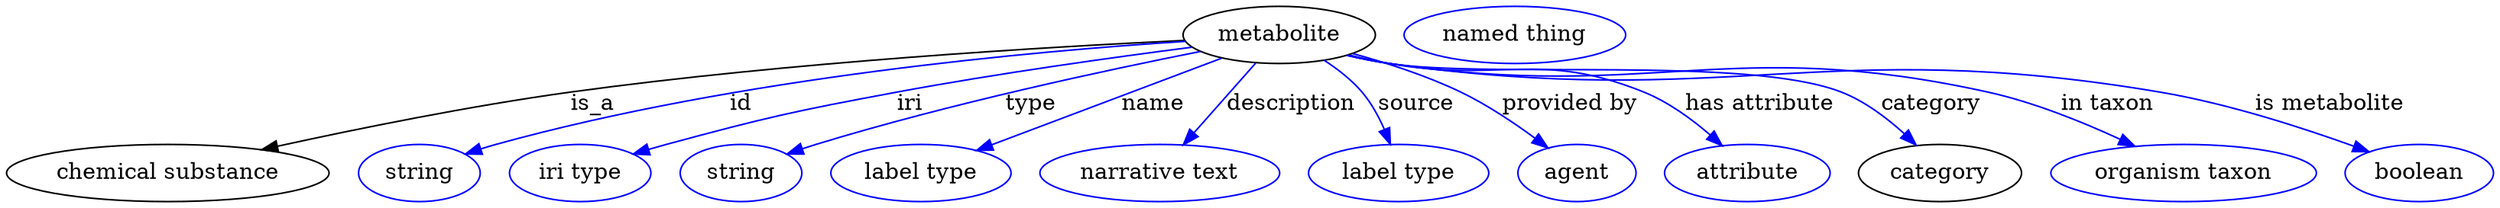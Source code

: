 digraph {
	graph [bb="0,0,1278.6,123"];
	node [label="\N"];
	metabolite	 [height=0.5,
		label=metabolite,
		pos="652.29,105",
		width=1.336];
	"chemical substance"	 [height=0.5,
		pos="79.293,18",
		width=2.2026];
	metabolite -> "chemical substance"	 [label=is_a,
		lp="297.29,61.5",
		pos="e,128.23,32.165 604.62,102.5 534.49,98.329 399.57,88.422 286.29,69 235.74,60.333 179.26,46.105 138.09,34.876"];
	id	 [color=blue,
		height=0.5,
		label=string,
		pos="207.29,18",
		width=0.84854];
	metabolite -> id	 [color=blue,
		label=id,
		lp="372.79,61.5",
		pos="e,231.1,29.63 604.97,101.74 528.16,95.393 372.35,78.112 247.29,36 245.04,35.241 242.74,34.4 240.44,33.507",
		style=solid];
	iri	 [color=blue,
		height=0.5,
		label="iri type",
		pos="292.29,18",
		width=1.011];
	metabolite -> iri	 [color=blue,
		label=iri,
		lp="454.79,61.5",
		pos="e,320.19,29.734 607.39,98.297 545.54,88.36 431.12,67.444 337.29,36 334.76,35.152 332.17,34.238 329.56,33.287",
		style=solid];
	type	 [color=blue,
		height=0.5,
		label=string,
		pos="377.29,18",
		width=0.84854];
	metabolite -> type	 [color=blue,
		label=type,
		lp="525.29,61.5",
		pos="e,401.21,29.329 611.76,95.121 564.42,83.124 484.09,61.321 417.29,36 415.07,35.157 412.79,34.252 410.51,33.313",
		style=solid];
	name	 [color=blue,
		height=0.5,
		label="label type",
		pos="471.29,18",
		width=1.2638];
	metabolite -> name	 [color=blue,
		label=name,
		lp="588.79,61.5",
		pos="e,500.33,31.955 622.4,90.634 591.47,75.767 543.06,52.498 509.4,36.318",
		style=solid];
	description	 [color=blue,
		height=0.5,
		label="narrative text",
		pos="592.29,18",
		width=1.6068];
	metabolite -> description	 [color=blue,
		label=description,
		lp="656.79,61.5",
		pos="e,604.62,35.878 640.15,87.394 631.59,74.977 619.97,58.133 610.33,44.15",
		style=solid];
	source	 [color=blue,
		height=0.5,
		label="label type",
		pos="713.29,18",
		width=1.2638];
	metabolite -> source	 [color=blue,
		label=source,
		lp="718.29,61.5",
		pos="e,707.64,35.946 673.36,88.488 679.7,82.799 686.29,76.068 691.29,69 696.37,61.839 700.61,53.325 703.98,45.325",
		style=solid];
	"provided by"	 [color=blue,
		height=0.5,
		label=agent,
		pos="806.29,18",
		width=0.83048];
	metabolite -> "provided by"	 [color=blue,
		label="provided by",
		lp="795.29,61.5",
		pos="e,789.55,32.991 688.01,92.898 704.42,86.711 723.85,78.483 740.29,69 754.87,60.595 769.81,49.314 781.78,39.499",
		style=solid];
	"has attribute"	 [color=blue,
		height=0.5,
		label=attribute,
		pos="894.29,18",
		width=1.1193];
	metabolite -> "has attribute"	 [color=blue,
		label="has attribute",
		lp="890.79,61.5",
		pos="e,878.63,35.058 687.93,92.782 694.96,90.648 702.31,88.602 709.29,87 763.14,74.642 781.77,91.369 832.29,69 846.65,62.643 860.38,52.004 \
871.25,42.084",
		style=solid];
	category	 [height=0.5,
		pos="993.29,18",
		width=1.1374];
	metabolite -> category	 [color=blue,
		label=category,
		lp="977.79,61.5",
		pos="e,977.64,34.662 687.24,92.61 694.46,90.437 702.06,88.42 709.29,87 805.12,68.178 837.37,104.65 928.29,69 943.81,62.917 958.63,51.85 \
970.19,41.577",
		style=solid];
	"in taxon"	 [color=blue,
		height=0.5,
		label="organism taxon",
		pos="1118.3,18",
		width=1.8234];
	metabolite -> "in taxon"	 [color=blue,
		label="in taxon",
		lp="1069.8,61.5",
		pos="e,1089.6,34.473 687.22,92.49 694.44,90.326 702.05,88.343 709.29,87 838.88,62.975 877.35,100.63 1005.3,69 1031.5,62.521 1059.2,50.147 \
1080.5,39.21",
		style=solid];
	"is metabolite"	 [color=blue,
		height=0.5,
		label=boolean,
		pos="1240.3,18",
		width=1.0652];
	metabolite -> "is metabolite"	 [color=blue,
		label="is metabolite",
		lp="1184.8,61.5",
		pos="e,1212.9,30.574 686.9,92.5 694.21,90.306 701.94,88.31 709.29,87 878.81,56.821 927.12,101.05 1096.3,69 1134,61.86 1175.1,46.507 1203.7,\
34.501",
		style=solid];
	"named thing_category"	 [color=blue,
		height=0.5,
		label="named thing",
		pos="773.29,105",
		width=1.5346];
}
